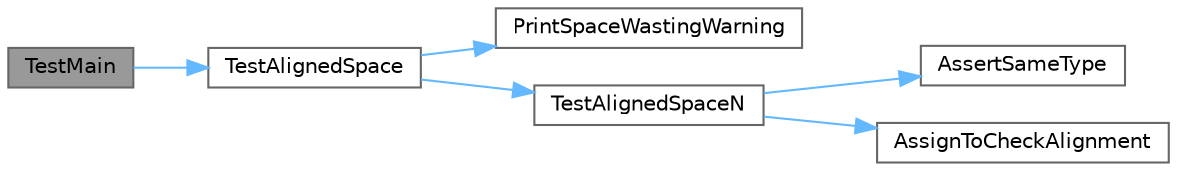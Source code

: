 digraph "TestMain"
{
 // LATEX_PDF_SIZE
  bgcolor="transparent";
  edge [fontname=Helvetica,fontsize=10,labelfontname=Helvetica,labelfontsize=10];
  node [fontname=Helvetica,fontsize=10,shape=box,height=0.2,width=0.4];
  rankdir="LR";
  Node1 [id="Node000001",label="TestMain",height=0.2,width=0.4,color="gray40", fillcolor="grey60", style="filled", fontcolor="black",tooltip="Entry point to a TBB unit test application"];
  Node1 -> Node2 [id="edge1_Node000001_Node000002",color="steelblue1",style="solid",tooltip=" "];
  Node2 [id="Node000002",label="TestAlignedSpace",height=0.2,width=0.4,color="grey40", fillcolor="white", style="filled",URL="$test__aligned__space_8cpp.html#a688b1d34ba2169d25753434c4a606dac",tooltip=" "];
  Node2 -> Node3 [id="edge2_Node000002_Node000003",color="steelblue1",style="solid",tooltip=" "];
  Node3 [id="Node000003",label="PrintSpaceWastingWarning",height=0.2,width=0.4,color="grey40", fillcolor="white", style="filled",URL="$test__aligned__space_8cpp.html#a89984ca1ed6d7d164947140665a6becd",tooltip=" "];
  Node2 -> Node4 [id="edge3_Node000002_Node000004",color="steelblue1",style="solid",tooltip=" "];
  Node4 [id="Node000004",label="TestAlignedSpaceN",height=0.2,width=0.4,color="grey40", fillcolor="white", style="filled",URL="$test__aligned__space_8cpp.html#a2d7a6685cff38635c9d118a146f57c04",tooltip=" "];
  Node4 -> Node5 [id="edge4_Node000004_Node000005",color="steelblue1",style="solid",tooltip=" "];
  Node5 [id="Node000005",label="AssertSameType",height=0.2,width=0.4,color="grey40", fillcolor="white", style="filled",URL="$harness__assert_8h.html#a253091bc56f94376ba75961cd4391f81",tooltip="Compile-time error if x and y have different types"];
  Node4 -> Node6 [id="edge5_Node000004_Node000006",color="steelblue1",style="solid",tooltip=" "];
  Node6 [id="Node000006",label="AssignToCheckAlignment",height=0.2,width=0.4,color="grey40", fillcolor="white", style="filled",URL="$test__aligned__space_8cpp.html#aa1cc3a7c5222a65a1868f5c1ff288ba8",tooltip=" "];
}

